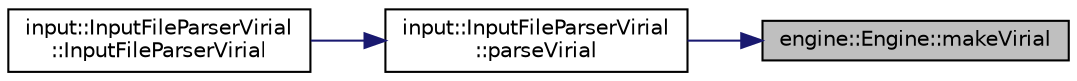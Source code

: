 digraph "engine::Engine::makeVirial"
{
 // LATEX_PDF_SIZE
  edge [fontname="Helvetica",fontsize="10",labelfontname="Helvetica",labelfontsize="10"];
  node [fontname="Helvetica",fontsize="10",shape=record];
  rankdir="RL";
  Node1 [label="engine::Engine::makeVirial",height=0.2,width=0.4,color="black", fillcolor="grey75", style="filled", fontcolor="black",tooltip=" "];
  Node1 -> Node2 [dir="back",color="midnightblue",fontsize="10",style="solid",fontname="Helvetica"];
  Node2 [label="input::InputFileParserVirial\l::parseVirial",height=0.2,width=0.4,color="black", fillcolor="white", style="filled",URL="$classinput_1_1InputFileParserVirial.html#ada3e7661ac78dcc24945091d9a43cd55",tooltip="parses virial command"];
  Node2 -> Node3 [dir="back",color="midnightblue",fontsize="10",style="solid",fontname="Helvetica"];
  Node3 [label="input::InputFileParserVirial\l::InputFileParserVirial",height=0.2,width=0.4,color="black", fillcolor="white", style="filled",URL="$classinput_1_1InputFileParserVirial.html#a2dd9fe5a6cca45d3b8ffb4db2b981bd4",tooltip="Construct a new Input File Parser Virial:: Input File Parser Virial object."];
}

